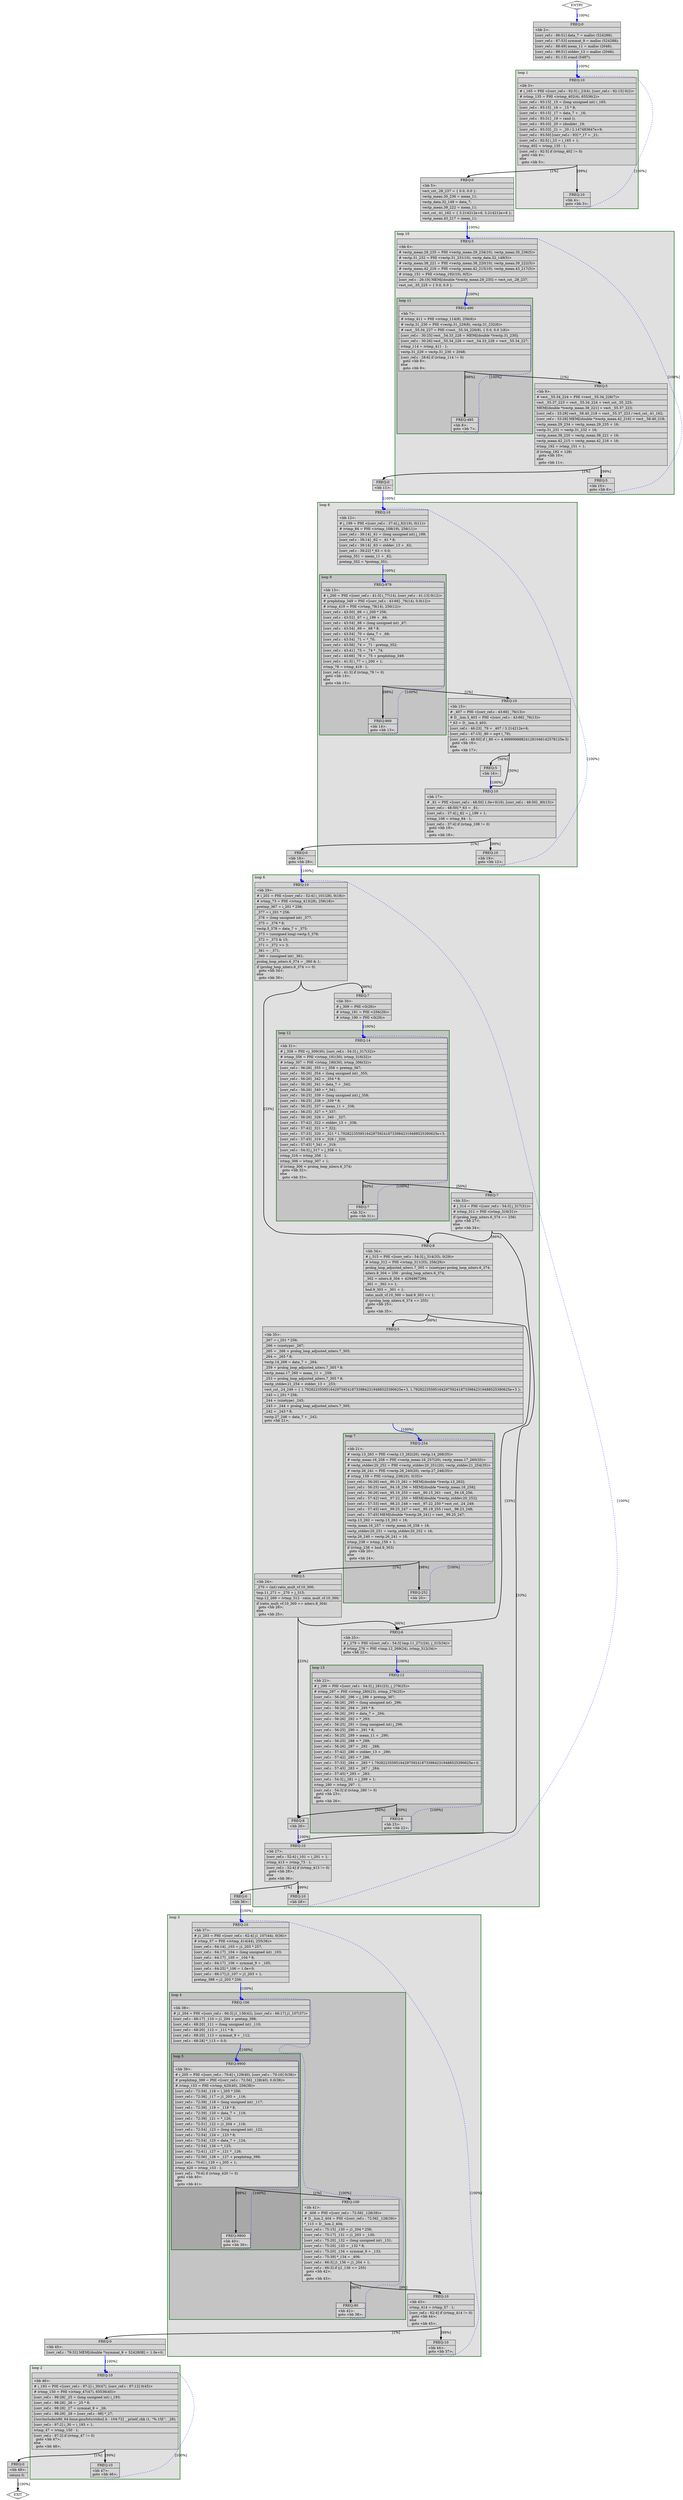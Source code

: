 digraph "./corr_ref.ltrans0.116t.pcom" {
overlap=false;
subgraph "main" {
	color="black";
	label="main";
	subgraph cluster_0_2 {
	style="filled";
	color="darkgreen";
	fillcolor="grey88";
	label="loop 2";
	labeljust=l;
	penwidth=2;
	fn_0_basic_block_46 [shape=record,style=filled,fillcolor=lightgrey,label="{ FREQ:10 |\<bb\ 46\>:\l\
|#\ i_193\ =\ PHI\ \<[corr_ref.c\ :\ 97:2]\ i_30(47),\ [corr_ref.c\ :\ 97:12]\ 0(45)\>\l\
|#\ ivtmp_150\ =\ PHI\ \<ivtmp_47(47),\ 65536(45)\>\l\
|[corr_ref.c\ :\ 98:28]\ _25\ =\ (long\ unsigned\ int)\ i_193;\l\
|[corr_ref.c\ :\ 98:28]\ _26\ =\ _25\ *\ 8;\l\
|[corr_ref.c\ :\ 98:28]\ _27\ =\ symmat_9\ +\ _26;\l\
|[corr_ref.c\ :\ 98:29]\ _28\ =\ [corr_ref.c\ :\ 98]\ *_27;\l\
|[/usr/include/x86_64-linux-gnu/bits/stdio2.h\ :\ 104:72]\ __printf_chk\ (1,\ \"%.15f,\",\ _28);\l\
|[corr_ref.c\ :\ 97:2]\ i_30\ =\ i_193\ +\ 1;\l\
|ivtmp_47\ =\ ivtmp_150\ -\ 1;\l\
|[corr_ref.c\ :\ 97:2]\ if\ (ivtmp_47\ !=\ 0)\l\
\ \ goto\ \<bb\ 47\>;\l\
else\l\
\ \ goto\ \<bb\ 48\>;\l\
}"];

	fn_0_basic_block_47 [shape=record,style=filled,fillcolor=lightgrey,label="{ FREQ:10 |\<bb\ 47\>:\l\
goto\ \<bb\ 46\>;\l\
}"];

	}
	subgraph cluster_0_3 {
	style="filled";
	color="darkgreen";
	fillcolor="grey88";
	label="loop 3";
	labeljust=l;
	penwidth=2;
	subgraph cluster_0_4 {
	style="filled";
	color="darkgreen";
	fillcolor="grey77";
	label="loop 4";
	labeljust=l;
	penwidth=2;
	subgraph cluster_0_5 {
	style="filled";
	color="darkgreen";
	fillcolor="grey66";
	label="loop 5";
	labeljust=l;
	penwidth=2;
	fn_0_basic_block_39 [shape=record,style=filled,fillcolor=lightgrey,label="{ FREQ:9900 |\<bb\ 39\>:\l\
|#\ i_205\ =\ PHI\ \<[corr_ref.c\ :\ 70:6]\ i_129(40),\ [corr_ref.c\ :\ 70:16]\ 0(38)\>\l\
|#\ prephitmp_399\ =\ PHI\ \<[corr_ref.c\ :\ 72:56]\ _128(40),\ 0.0(38)\>\l\
|#\ ivtmp_153\ =\ PHI\ \<ivtmp_420(40),\ 256(38)\>\l\
|[corr_ref.c\ :\ 72:34]\ _116\ =\ i_205\ *\ 256;\l\
|[corr_ref.c\ :\ 72:36]\ _117\ =\ j1_203\ +\ _116;\l\
|[corr_ref.c\ :\ 72:39]\ _118\ =\ (long\ unsigned\ int)\ _117;\l\
|[corr_ref.c\ :\ 72:39]\ _119\ =\ _118\ *\ 8;\l\
|[corr_ref.c\ :\ 72:39]\ _120\ =\ data_7\ +\ _119;\l\
|[corr_ref.c\ :\ 72:39]\ _121\ =\ *_120;\l\
|[corr_ref.c\ :\ 72:51]\ _122\ =\ j1_204\ +\ _116;\l\
|[corr_ref.c\ :\ 72:54]\ _123\ =\ (long\ unsigned\ int)\ _122;\l\
|[corr_ref.c\ :\ 72:54]\ _124\ =\ _123\ *\ 8;\l\
|[corr_ref.c\ :\ 72:54]\ _125\ =\ data_7\ +\ _124;\l\
|[corr_ref.c\ :\ 72:54]\ _126\ =\ *_125;\l\
|[corr_ref.c\ :\ 72:41]\ _127\ =\ _121\ *\ _126;\l\
|[corr_ref.c\ :\ 72:56]\ _128\ =\ _127\ +\ prephitmp_399;\l\
|[corr_ref.c\ :\ 70:6]\ i_129\ =\ i_205\ +\ 1;\l\
|ivtmp_420\ =\ ivtmp_153\ -\ 1;\l\
|[corr_ref.c\ :\ 70:6]\ if\ (ivtmp_420\ !=\ 0)\l\
\ \ goto\ \<bb\ 40\>;\l\
else\l\
\ \ goto\ \<bb\ 41\>;\l\
}"];

	fn_0_basic_block_40 [shape=record,style=filled,fillcolor=lightgrey,label="{ FREQ:9800 |\<bb\ 40\>:\l\
goto\ \<bb\ 39\>;\l\
}"];

	}
	fn_0_basic_block_38 [shape=record,style=filled,fillcolor=lightgrey,label="{ FREQ:100 |\<bb\ 38\>:\l\
|#\ j1_204\ =\ PHI\ \<[corr_ref.c\ :\ 66:3]\ j1_136(42),\ [corr_ref.c\ :\ 66:17]\ j1_107(37)\>\l\
|[corr_ref.c\ :\ 68:17]\ _110\ =\ j1_204\ +\ pretmp_398;\l\
|[corr_ref.c\ :\ 68:20]\ _111\ =\ (long\ unsigned\ int)\ _110;\l\
|[corr_ref.c\ :\ 68:20]\ _112\ =\ _111\ *\ 8;\l\
|[corr_ref.c\ :\ 68:20]\ _113\ =\ symmat_9\ +\ _112;\l\
|[corr_ref.c\ :\ 68:28]\ *_113\ =\ 0.0;\l\
}"];

	fn_0_basic_block_41 [shape=record,style=filled,fillcolor=lightgrey,label="{ FREQ:100 |\<bb\ 41\>:\l\
|#\ _406\ =\ PHI\ \<[corr_ref.c\ :\ 72:56]\ _128(39)\>\l\
|#\ D__lsm.2_404\ =\ PHI\ \<[corr_ref.c\ :\ 72:56]\ _128(39)\>\l\
|*_113\ =\ D__lsm.2_404;\l\
|[corr_ref.c\ :\ 75:15]\ _130\ =\ j1_204\ *\ 256;\l\
|[corr_ref.c\ :\ 75:17]\ _131\ =\ j1_203\ +\ _130;\l\
|[corr_ref.c\ :\ 75:20]\ _132\ =\ (long\ unsigned\ int)\ _131;\l\
|[corr_ref.c\ :\ 75:20]\ _133\ =\ _132\ *\ 8;\l\
|[corr_ref.c\ :\ 75:20]\ _134\ =\ symmat_9\ +\ _133;\l\
|[corr_ref.c\ :\ 75:39]\ *_134\ =\ _406;\l\
|[corr_ref.c\ :\ 66:3]\ j1_136\ =\ j1_204\ +\ 1;\l\
|[corr_ref.c\ :\ 66:3]\ if\ (j1_136\ \<=\ 255)\l\
\ \ goto\ \<bb\ 42\>;\l\
else\l\
\ \ goto\ \<bb\ 43\>;\l\
}"];

	fn_0_basic_block_42 [shape=record,style=filled,fillcolor=lightgrey,label="{ FREQ:90 |\<bb\ 42\>:\l\
goto\ \<bb\ 38\>;\l\
}"];

	}
	fn_0_basic_block_37 [shape=record,style=filled,fillcolor=lightgrey,label="{ FREQ:10 |\<bb\ 37\>:\l\
|#\ j1_203\ =\ PHI\ \<[corr_ref.c\ :\ 62:4]\ j1_107(44),\ 0(36)\>\l\
|#\ ivtmp_57\ =\ PHI\ \<ivtmp_414(44),\ 255(36)\>\l\
|[corr_ref.c\ :\ 64:14]\ _103\ =\ j1_203\ *\ 257;\l\
|[corr_ref.c\ :\ 64:17]\ _104\ =\ (long\ unsigned\ int)\ _103;\l\
|[corr_ref.c\ :\ 64:17]\ _105\ =\ _104\ *\ 8;\l\
|[corr_ref.c\ :\ 64:17]\ _106\ =\ symmat_9\ +\ _105;\l\
|[corr_ref.c\ :\ 64:25]\ *_106\ =\ 1.0e+0;\l\
|[corr_ref.c\ :\ 66:17]\ j1_107\ =\ j1_203\ +\ 1;\l\
|pretmp_398\ =\ j1_203\ *\ 256;\l\
}"];

	fn_0_basic_block_43 [shape=record,style=filled,fillcolor=lightgrey,label="{ FREQ:10 |\<bb\ 43\>:\l\
|ivtmp_414\ =\ ivtmp_57\ -\ 1;\l\
|[corr_ref.c\ :\ 62:4]\ if\ (ivtmp_414\ !=\ 0)\l\
\ \ goto\ \<bb\ 44\>;\l\
else\l\
\ \ goto\ \<bb\ 45\>;\l\
}"];

	fn_0_basic_block_44 [shape=record,style=filled,fillcolor=lightgrey,label="{ FREQ:10 |\<bb\ 44\>:\l\
goto\ \<bb\ 37\>;\l\
}"];

	}
	subgraph cluster_0_6 {
	style="filled";
	color="darkgreen";
	fillcolor="grey88";
	label="loop 6";
	labeljust=l;
	penwidth=2;
	subgraph cluster_0_13 {
	style="filled";
	color="darkgreen";
	fillcolor="grey77";
	label="loop 13";
	labeljust=l;
	penwidth=2;
	fn_0_basic_block_22 [shape=record,style=filled,fillcolor=lightgrey,label="{ FREQ:12 |\<bb\ 22\>:\l\
|#\ j_299\ =\ PHI\ \<[corr_ref.c\ :\ 54:3]\ j_281(23),\ j_279(25)\>\l\
|#\ ivtmp_297\ =\ PHI\ \<ivtmp_280(23),\ ivtmp_276(25)\>\l\
|[corr_ref.c\ :\ 56:26]\ _296\ =\ j_299\ +\ pretmp_367;\l\
|[corr_ref.c\ :\ 56:26]\ _295\ =\ (long\ unsigned\ int)\ _296;\l\
|[corr_ref.c\ :\ 56:26]\ _294\ =\ _295\ *\ 8;\l\
|[corr_ref.c\ :\ 56:26]\ _293\ =\ data_7\ +\ _294;\l\
|[corr_ref.c\ :\ 56:26]\ _292\ =\ *_293;\l\
|[corr_ref.c\ :\ 56:25]\ _291\ =\ (long\ unsigned\ int)\ j_299;\l\
|[corr_ref.c\ :\ 56:25]\ _290\ =\ _291\ *\ 8;\l\
|[corr_ref.c\ :\ 56:25]\ _289\ =\ mean_11\ +\ _290;\l\
|[corr_ref.c\ :\ 56:25]\ _288\ =\ *_289;\l\
|[corr_ref.c\ :\ 56:26]\ _287\ =\ _292\ -\ _288;\l\
|[corr_ref.c\ :\ 57:42]\ _286\ =\ stddev_13\ +\ _290;\l\
|[corr_ref.c\ :\ 57:42]\ _285\ =\ *_286;\l\
|[corr_ref.c\ :\ 57:33]\ _284\ =\ _285\ *\ 1.792822355951642975924187339842319488525390625e+3;\l\
|[corr_ref.c\ :\ 57:45]\ _283\ =\ _287\ /\ _284;\l\
|[corr_ref.c\ :\ 57:45]\ *_293\ =\ _283;\l\
|[corr_ref.c\ :\ 54:3]\ j_281\ =\ j_299\ +\ 1;\l\
|ivtmp_280\ =\ ivtmp_297\ -\ 1;\l\
|[corr_ref.c\ :\ 54:3]\ if\ (ivtmp_280\ !=\ 0)\l\
\ \ goto\ \<bb\ 23\>;\l\
else\l\
\ \ goto\ \<bb\ 26\>;\l\
}"];

	fn_0_basic_block_23 [shape=record,style=filled,fillcolor=lightgrey,label="{ FREQ:6 |\<bb\ 23\>:\l\
goto\ \<bb\ 22\>;\l\
}"];

	}
	subgraph cluster_0_7 {
	style="filled";
	color="darkgreen";
	fillcolor="grey77";
	label="loop 7";
	labeljust=l;
	penwidth=2;
	fn_0_basic_block_21 [shape=record,style=filled,fillcolor=lightgrey,label="{ FREQ:254 |\<bb\ 21\>:\l\
|#\ vectp.13_263\ =\ PHI\ \<vectp.13_262(20),\ vectp.14_268(35)\>\l\
|#\ vectp_mean.16_258\ =\ PHI\ \<vectp_mean.16_257(20),\ vectp_mean.17_260(35)\>\l\
|#\ vectp_stddev.20_252\ =\ PHI\ \<vectp_stddev.20_251(20),\ vectp_stddev.21_254(35)\>\l\
|#\ vectp.26_241\ =\ PHI\ \<vectp.26_240(20),\ vectp.27_246(35)\>\l\
|#\ ivtmp_159\ =\ PHI\ \<ivtmp_238(20),\ 0(35)\>\l\
|[corr_ref.c\ :\ 56:26]\ vect__90.15_261\ =\ MEM[(double\ *)vectp.13_263];\l\
|[corr_ref.c\ :\ 56:25]\ vect__94.18_256\ =\ MEM[(double\ *)vectp_mean.16_258];\l\
|[corr_ref.c\ :\ 56:26]\ vect__95.19_255\ =\ vect__90.15_261\ -\ vect__94.18_256;\l\
|[corr_ref.c\ :\ 57:42]\ vect__97.22_250\ =\ MEM[(double\ *)vectp_stddev.20_252];\l\
|[corr_ref.c\ :\ 57:33]\ vect__98.23_248\ =\ vect__97.22_250\ *\ vect_cst_.24_249;\l\
|[corr_ref.c\ :\ 57:45]\ vect__99.25_247\ =\ vect__95.19_255\ /\ vect__98.23_248;\l\
|[corr_ref.c\ :\ 57:45]\ MEM[(double\ *)vectp.26_241]\ =\ vect__99.25_247;\l\
|vectp.13_262\ =\ vectp.13_263\ +\ 16;\l\
|vectp_mean.16_257\ =\ vectp_mean.16_258\ +\ 16;\l\
|vectp_stddev.20_251\ =\ vectp_stddev.20_252\ +\ 16;\l\
|vectp.26_240\ =\ vectp.26_241\ +\ 16;\l\
|ivtmp_238\ =\ ivtmp_159\ +\ 1;\l\
|if\ (ivtmp_238\ \<\ bnd.9_303)\l\
\ \ goto\ \<bb\ 20\>;\l\
else\l\
\ \ goto\ \<bb\ 24\>;\l\
}"];

	fn_0_basic_block_20 [shape=record,style=filled,fillcolor=lightgrey,label="{ FREQ:252 |\<bb\ 20\>:\l\
}"];

	}
	subgraph cluster_0_12 {
	style="filled";
	color="darkgreen";
	fillcolor="grey77";
	label="loop 12";
	labeljust=l;
	penwidth=2;
	fn_0_basic_block_31 [shape=record,style=filled,fillcolor=lightgrey,label="{ FREQ:14 |\<bb\ 31\>:\l\
|#\ j_358\ =\ PHI\ \<j_309(30),\ [corr_ref.c\ :\ 54:3]\ j_317(32)\>\l\
|#\ ivtmp_356\ =\ PHI\ \<ivtmp_191(30),\ ivtmp_316(32)\>\l\
|#\ ivtmp_307\ =\ PHI\ \<ivtmp_190(30),\ ivtmp_306(32)\>\l\
|[corr_ref.c\ :\ 56:26]\ _355\ =\ j_358\ +\ pretmp_367;\l\
|[corr_ref.c\ :\ 56:26]\ _354\ =\ (long\ unsigned\ int)\ _355;\l\
|[corr_ref.c\ :\ 56:26]\ _342\ =\ _354\ *\ 8;\l\
|[corr_ref.c\ :\ 56:26]\ _341\ =\ data_7\ +\ _342;\l\
|[corr_ref.c\ :\ 56:26]\ _340\ =\ *_341;\l\
|[corr_ref.c\ :\ 56:25]\ _339\ =\ (long\ unsigned\ int)\ j_358;\l\
|[corr_ref.c\ :\ 56:25]\ _338\ =\ _339\ *\ 8;\l\
|[corr_ref.c\ :\ 56:25]\ _337\ =\ mean_11\ +\ _338;\l\
|[corr_ref.c\ :\ 56:25]\ _327\ =\ *_337;\l\
|[corr_ref.c\ :\ 56:26]\ _326\ =\ _340\ -\ _327;\l\
|[corr_ref.c\ :\ 57:42]\ _322\ =\ stddev_13\ +\ _338;\l\
|[corr_ref.c\ :\ 57:42]\ _321\ =\ *_322;\l\
|[corr_ref.c\ :\ 57:33]\ _320\ =\ _321\ *\ 1.792822355951642975924187339842319488525390625e+3;\l\
|[corr_ref.c\ :\ 57:45]\ _319\ =\ _326\ /\ _320;\l\
|[corr_ref.c\ :\ 57:45]\ *_341\ =\ _319;\l\
|[corr_ref.c\ :\ 54:3]\ j_317\ =\ j_358\ +\ 1;\l\
|ivtmp_316\ =\ ivtmp_356\ -\ 1;\l\
|ivtmp_306\ =\ ivtmp_307\ +\ 1;\l\
|if\ (ivtmp_306\ \<\ prolog_loop_niters.6_374)\l\
\ \ goto\ \<bb\ 32\>;\l\
else\l\
\ \ goto\ \<bb\ 33\>;\l\
}"];

	fn_0_basic_block_32 [shape=record,style=filled,fillcolor=lightgrey,label="{ FREQ:7 |\<bb\ 32\>:\l\
goto\ \<bb\ 31\>;\l\
}"];

	}
	fn_0_basic_block_29 [shape=record,style=filled,fillcolor=lightgrey,label="{ FREQ:10 |\<bb\ 29\>:\l\
|#\ i_201\ =\ PHI\ \<[corr_ref.c\ :\ 52:4]\ i_101(28),\ 0(18)\>\l\
|#\ ivtmp_73\ =\ PHI\ \<ivtmp_413(28),\ 256(18)\>\l\
|pretmp_367\ =\ i_201\ *\ 256;\l\
|_377\ =\ i_201\ *\ 256;\l\
|_376\ =\ (long\ unsigned\ int)\ _377;\l\
|_375\ =\ _376\ *\ 8;\l\
|vectp.5_378\ =\ data_7\ +\ _375;\l\
|_373\ =\ (unsigned\ long)\ vectp.5_378;\l\
|_372\ =\ _373\ &\ 15;\l\
|_371\ =\ _372\ \>\>\ 3;\l\
|_361\ =\ -_371;\l\
|_360\ =\ (unsigned\ int)\ _361;\l\
|prolog_loop_niters.6_374\ =\ _360\ &\ 1;\l\
|if\ (prolog_loop_niters.6_374\ ==\ 0)\l\
\ \ goto\ \<bb\ 34\>;\l\
else\l\
\ \ goto\ \<bb\ 30\>;\l\
}"];

	fn_0_basic_block_30 [shape=record,style=filled,fillcolor=lightgrey,label="{ FREQ:7 |\<bb\ 30\>:\l\
|#\ j_309\ =\ PHI\ \<0(29)\>\l\
|#\ ivtmp_191\ =\ PHI\ \<256(29)\>\l\
|#\ ivtmp_190\ =\ PHI\ \<0(29)\>\l\
}"];

	fn_0_basic_block_34 [shape=record,style=filled,fillcolor=lightgrey,label="{ FREQ:8 |\<bb\ 34\>:\l\
|#\ j_315\ =\ PHI\ \<[corr_ref.c\ :\ 54:3]\ j_314(33),\ 0(29)\>\l\
|#\ ivtmp_312\ =\ PHI\ \<ivtmp_311(33),\ 256(29)\>\l\
|prolog_loop_adjusted_niters.7_305\ =\ (sizetype)\ prolog_loop_niters.6_374;\l\
|niters.8_304\ =\ 256\ -\ prolog_loop_niters.6_374;\l\
|_302\ =\ niters.8_304\ +\ 4294967294;\l\
|_301\ =\ _302\ \>\>\ 1;\l\
|bnd.9_303\ =\ _301\ +\ 1;\l\
|ratio_mult_vf.10_300\ =\ bnd.9_303\ \<\<\ 1;\l\
|if\ (prolog_loop_niters.6_374\ ==\ 255)\l\
\ \ goto\ \<bb\ 25\>;\l\
else\l\
\ \ goto\ \<bb\ 35\>;\l\
}"];

	fn_0_basic_block_35 [shape=record,style=filled,fillcolor=lightgrey,label="{ FREQ:5 |\<bb\ 35\>:\l\
|_267\ =\ i_201\ *\ 256;\l\
|_266\ =\ (sizetype)\ _267;\l\
|_265\ =\ _266\ +\ prolog_loop_adjusted_niters.7_305;\l\
|_264\ =\ _265\ *\ 8;\l\
|vectp.14_268\ =\ data_7\ +\ _264;\l\
|_259\ =\ prolog_loop_adjusted_niters.7_305\ *\ 8;\l\
|vectp_mean.17_260\ =\ mean_11\ +\ _259;\l\
|_253\ =\ prolog_loop_adjusted_niters.7_305\ *\ 8;\l\
|vectp_stddev.21_254\ =\ stddev_13\ +\ _253;\l\
|vect_cst_.24_249\ =\ \{\ 1.792822355951642975924187339842319488525390625e+3,\ 1.792822355951642975924187339842319488525390625e+3\ \};\l\
|_245\ =\ i_201\ *\ 256;\l\
|_244\ =\ (sizetype)\ _245;\l\
|_243\ =\ _244\ +\ prolog_loop_adjusted_niters.7_305;\l\
|_242\ =\ _243\ *\ 8;\l\
|vectp.27_246\ =\ data_7\ +\ _242;\l\
goto\ \<bb\ 21\>;\l\
}"];

	fn_0_basic_block_25 [shape=record,style=filled,fillcolor=lightgrey,label="{ FREQ:6 |\<bb\ 25\>:\l\
|#\ j_279\ =\ PHI\ \<[corr_ref.c\ :\ 54:3]\ tmp.11_271(24),\ j_315(34)\>\l\
|#\ ivtmp_276\ =\ PHI\ \<tmp.12_269(24),\ ivtmp_312(34)\>\l\
goto\ \<bb\ 22\>;\l\
}"];

	fn_0_basic_block_33 [shape=record,style=filled,fillcolor=lightgrey,label="{ FREQ:7 |\<bb\ 33\>:\l\
|#\ j_314\ =\ PHI\ \<[corr_ref.c\ :\ 54:3]\ j_317(31)\>\l\
|#\ ivtmp_311\ =\ PHI\ \<ivtmp_316(31)\>\l\
|if\ (prolog_loop_niters.6_374\ ==\ 256)\l\
\ \ goto\ \<bb\ 27\>;\l\
else\l\
\ \ goto\ \<bb\ 34\>;\l\
}"];

	fn_0_basic_block_27 [shape=record,style=filled,fillcolor=lightgrey,label="{ FREQ:10 |\<bb\ 27\>:\l\
|[corr_ref.c\ :\ 52:4]\ i_101\ =\ i_201\ +\ 1;\l\
|ivtmp_413\ =\ ivtmp_73\ -\ 1;\l\
|[corr_ref.c\ :\ 52:4]\ if\ (ivtmp_413\ !=\ 0)\l\
\ \ goto\ \<bb\ 28\>;\l\
else\l\
\ \ goto\ \<bb\ 36\>;\l\
}"];

	fn_0_basic_block_24 [shape=record,style=filled,fillcolor=lightgrey,label="{ FREQ:5 |\<bb\ 24\>:\l\
|_270\ =\ (int)\ ratio_mult_vf.10_300;\l\
|tmp.11_271\ =\ _270\ +\ j_315;\l\
|tmp.12_269\ =\ ivtmp_312\ -\ ratio_mult_vf.10_300;\l\
|if\ (ratio_mult_vf.10_300\ ==\ niters.8_304)\l\
\ \ goto\ \<bb\ 26\>;\l\
else\l\
\ \ goto\ \<bb\ 25\>;\l\
}"];

	fn_0_basic_block_26 [shape=record,style=filled,fillcolor=lightgrey,label="{ FREQ:8 |\<bb\ 26\>:\l\
}"];

	fn_0_basic_block_28 [shape=record,style=filled,fillcolor=lightgrey,label="{ FREQ:10 |\<bb\ 28\>:\l\
}"];

	}
	subgraph cluster_0_8 {
	style="filled";
	color="darkgreen";
	fillcolor="grey88";
	label="loop 8";
	labeljust=l;
	penwidth=2;
	subgraph cluster_0_9 {
	style="filled";
	color="darkgreen";
	fillcolor="grey77";
	label="loop 9";
	labeljust=l;
	penwidth=2;
	fn_0_basic_block_13 [shape=record,style=filled,fillcolor=lightgrey,label="{ FREQ:979 |\<bb\ 13\>:\l\
|#\ i_200\ =\ PHI\ \<[corr_ref.c\ :\ 41:3]\ i_77(14),\ [corr_ref.c\ :\ 41:13]\ 0(12)\>\l\
|#\ prephitmp_349\ =\ PHI\ \<[corr_ref.c\ :\ 43:66]\ _76(14),\ 0.0(12)\>\l\
|#\ ivtmp_419\ =\ PHI\ \<ivtmp_78(14),\ 256(12)\>\l\
|[corr_ref.c\ :\ 43:50]\ _66\ =\ i_200\ *\ 256;\l\
|[corr_ref.c\ :\ 43:52]\ _67\ =\ j_199\ +\ _66;\l\
|[corr_ref.c\ :\ 43:54]\ _68\ =\ (long\ unsigned\ int)\ _67;\l\
|[corr_ref.c\ :\ 43:54]\ _69\ =\ _68\ *\ 8;\l\
|[corr_ref.c\ :\ 43:54]\ _70\ =\ data_7\ +\ _69;\l\
|[corr_ref.c\ :\ 43:54]\ _71\ =\ *_70;\l\
|[corr_ref.c\ :\ 43:56]\ _74\ =\ _71\ -\ pretmp_352;\l\
|[corr_ref.c\ :\ 43:41]\ _75\ =\ _74\ *\ _74;\l\
|[corr_ref.c\ :\ 43:66]\ _76\ =\ _75\ +\ prephitmp_349;\l\
|[corr_ref.c\ :\ 41:3]\ i_77\ =\ i_200\ +\ 1;\l\
|ivtmp_78\ =\ ivtmp_419\ -\ 1;\l\
|[corr_ref.c\ :\ 41:3]\ if\ (ivtmp_78\ !=\ 0)\l\
\ \ goto\ \<bb\ 14\>;\l\
else\l\
\ \ goto\ \<bb\ 15\>;\l\
}"];

	fn_0_basic_block_14 [shape=record,style=filled,fillcolor=lightgrey,label="{ FREQ:969 |\<bb\ 14\>:\l\
goto\ \<bb\ 13\>;\l\
}"];

	}
	fn_0_basic_block_12 [shape=record,style=filled,fillcolor=lightgrey,label="{ FREQ:10 |\<bb\ 12\>:\l\
|#\ j_199\ =\ PHI\ \<[corr_ref.c\ :\ 37:4]\ j_82(19),\ 0(11)\>\l\
|#\ ivtmp_84\ =\ PHI\ \<ivtmp_108(19),\ 256(11)\>\l\
|[corr_ref.c\ :\ 39:14]\ _61\ =\ (long\ unsigned\ int)\ j_199;\l\
|[corr_ref.c\ :\ 39:14]\ _62\ =\ _61\ *\ 8;\l\
|[corr_ref.c\ :\ 39:14]\ _63\ =\ stddev_13\ +\ _62;\l\
|[corr_ref.c\ :\ 39:22]\ *_63\ =\ 0.0;\l\
|pretmp_351\ =\ mean_11\ +\ _62;\l\
|pretmp_352\ =\ *pretmp_351;\l\
}"];

	fn_0_basic_block_15 [shape=record,style=filled,fillcolor=lightgrey,label="{ FREQ:10 |\<bb\ 15\>:\l\
|#\ _407\ =\ PHI\ \<[corr_ref.c\ :\ 43:66]\ _76(13)\>\l\
|#\ D__lsm.3_403\ =\ PHI\ \<[corr_ref.c\ :\ 43:66]\ _76(13)\>\l\
|*_63\ =\ D__lsm.3_403;\l\
|[corr_ref.c\ :\ 46:23]\ _79\ =\ _407\ /\ 3.214212e+6;\l\
|[corr_ref.c\ :\ 47:15]\ _80\ =\ sqrt\ (_79);\l\
|[corr_ref.c\ :\ 48:50]\ if\ (_80\ \<=\ 4.999999888241291046142578125e-3)\l\
\ \ goto\ \<bb\ 16\>;\l\
else\l\
\ \ goto\ \<bb\ 17\>;\l\
}"];

	fn_0_basic_block_16 [shape=record,style=filled,fillcolor=lightgrey,label="{ FREQ:5 |\<bb\ 16\>:\l\
}"];

	fn_0_basic_block_17 [shape=record,style=filled,fillcolor=lightgrey,label="{ FREQ:10 |\<bb\ 17\>:\l\
|#\ _81\ =\ PHI\ \<[corr_ref.c\ :\ 48:50]\ 1.0e+0(16),\ [corr_ref.c\ :\ 48:50]\ _80(15)\>\l\
|[corr_ref.c\ :\ 48:50]\ *_63\ =\ _81;\l\
|[corr_ref.c\ :\ 37:4]\ j_82\ =\ j_199\ +\ 1;\l\
|ivtmp_108\ =\ ivtmp_84\ -\ 1;\l\
|[corr_ref.c\ :\ 37:4]\ if\ (ivtmp_108\ !=\ 0)\l\
\ \ goto\ \<bb\ 19\>;\l\
else\l\
\ \ goto\ \<bb\ 18\>;\l\
}"];

	fn_0_basic_block_19 [shape=record,style=filled,fillcolor=lightgrey,label="{ FREQ:10 |\<bb\ 19\>:\l\
goto\ \<bb\ 12\>;\l\
}"];

	}
	subgraph cluster_0_10 {
	style="filled";
	color="darkgreen";
	fillcolor="grey88";
	label="loop 10";
	labeljust=l;
	penwidth=2;
	subgraph cluster_0_11 {
	style="filled";
	color="darkgreen";
	fillcolor="grey77";
	label="loop 11";
	labeljust=l;
	penwidth=2;
	fn_0_basic_block_7 [shape=record,style=filled,fillcolor=lightgrey,label="{ FREQ:490 |\<bb\ 7\>:\l\
|#\ ivtmp_411\ =\ PHI\ \<ivtmp_114(8),\ 256(6)\>\l\
|#\ vectp.31_230\ =\ PHI\ \<vectp.31_229(8),\ vectp.31_232(6)\>\l\
|#\ vect__55.34_227\ =\ PHI\ \<vect__55.34_226(8),\ \{\ 0.0,\ 0.0\ \}(6)\>\l\
|[corr_ref.c\ :\ 30:25]\ vect__54.33_228\ =\ MEM[(double\ *)vectp.31_230];\l\
|[corr_ref.c\ :\ 30:26]\ vect__55.34_226\ =\ vect__54.33_228\ +\ vect__55.34_227;\l\
|ivtmp_114\ =\ ivtmp_411\ -\ 1;\l\
|vectp.31_229\ =\ vectp.31_230\ +\ 2048;\l\
|[corr_ref.c\ :\ 28:6]\ if\ (ivtmp_114\ !=\ 0)\l\
\ \ goto\ \<bb\ 8\>;\l\
else\l\
\ \ goto\ \<bb\ 9\>;\l\
}"];

	fn_0_basic_block_8 [shape=record,style=filled,fillcolor=lightgrey,label="{ FREQ:485 |\<bb\ 8\>:\l\
goto\ \<bb\ 7\>;\l\
}"];

	}
	fn_0_basic_block_6 [shape=record,style=filled,fillcolor=lightgrey,label="{ FREQ:5 |\<bb\ 6\>:\l\
|#\ vectp_mean.29_235\ =\ PHI\ \<vectp_mean.29_234(10),\ vectp_mean.30_236(5)\>\l\
|#\ vectp.31_232\ =\ PHI\ \<vectp.31_231(10),\ vectp_data.32_149(5)\>\l\
|#\ vectp_mean.38_221\ =\ PHI\ \<vectp_mean.38_220(10),\ vectp_mean.39_222(5)\>\l\
|#\ vectp_mean.42_216\ =\ PHI\ \<vectp_mean.42_215(10),\ vectp_mean.43_217(5)\>\l\
|#\ ivtmp_151\ =\ PHI\ \<ivtmp_192(10),\ 0(5)\>\l\
|[corr_ref.c\ :\ 26:19]\ MEM[(double\ *)vectp_mean.29_235]\ =\ vect_cst_.28_237;\l\
|vect_cst_.35_225\ =\ \{\ 0.0,\ 0.0\ \};\l\
}"];

	fn_0_basic_block_9 [shape=record,style=filled,fillcolor=lightgrey,label="{ FREQ:5 |\<bb\ 9\>:\l\
|#\ vect__55.34_224\ =\ PHI\ \<vect__55.34_226(7)\>\l\
|vect__55.37_223\ =\ vect__55.34_224\ +\ vect_cst_.35_225;\l\
|MEM[(double\ *)vectp_mean.38_221]\ =\ vect__55.37_223;\l\
|[corr_ref.c\ :\ 33:28]\ vect__58.40_218\ =\ vect__55.37_223\ /\ vect_cst_.41_162;\l\
|[corr_ref.c\ :\ 33:28]\ MEM[(double\ *)vectp_mean.42_216]\ =\ vect__58.40_218;\l\
|vectp_mean.29_234\ =\ vectp_mean.29_235\ +\ 16;\l\
|vectp.31_231\ =\ vectp.31_232\ +\ 16;\l\
|vectp_mean.38_220\ =\ vectp_mean.38_221\ +\ 16;\l\
|vectp_mean.42_215\ =\ vectp_mean.42_216\ +\ 16;\l\
|ivtmp_192\ =\ ivtmp_151\ +\ 1;\l\
|if\ (ivtmp_192\ \<\ 128)\l\
\ \ goto\ \<bb\ 10\>;\l\
else\l\
\ \ goto\ \<bb\ 11\>;\l\
}"];

	fn_0_basic_block_10 [shape=record,style=filled,fillcolor=lightgrey,label="{ FREQ:5 |\<bb\ 10\>:\l\
goto\ \<bb\ 6\>;\l\
}"];

	}
	subgraph cluster_0_1 {
	style="filled";
	color="darkgreen";
	fillcolor="grey88";
	label="loop 1";
	labeljust=l;
	penwidth=2;
	fn_0_basic_block_3 [shape=record,style=filled,fillcolor=lightgrey,label="{ FREQ:10 |\<bb\ 3\>:\l\
|#\ i_165\ =\ PHI\ \<[corr_ref.c\ :\ 92:5]\ i_23(4),\ [corr_ref.c\ :\ 92:15]\ 0(2)\>\l\
|#\ ivtmp_135\ =\ PHI\ \<ivtmp_402(4),\ 65536(2)\>\l\
|[corr_ref.c\ :\ 93:15]\ _15\ =\ (long\ unsigned\ int)\ i_165;\l\
|[corr_ref.c\ :\ 93:15]\ _16\ =\ _15\ *\ 8;\l\
|[corr_ref.c\ :\ 93:15]\ _17\ =\ data_7\ +\ _16;\l\
|[corr_ref.c\ :\ 93:31]\ _19\ =\ rand\ ();\l\
|[corr_ref.c\ :\ 93:33]\ _20\ =\ (double)\ _19;\l\
|[corr_ref.c\ :\ 93:33]\ _21\ =\ _20\ /\ 2.147483647e+9;\l\
|[corr_ref.c\ :\ 93:50]\ [corr_ref.c\ :\ 93]\ *_17\ =\ _21;\l\
|[corr_ref.c\ :\ 92:5]\ i_23\ =\ i_165\ +\ 1;\l\
|ivtmp_402\ =\ ivtmp_135\ -\ 1;\l\
|[corr_ref.c\ :\ 92:5]\ if\ (ivtmp_402\ !=\ 0)\l\
\ \ goto\ \<bb\ 4\>;\l\
else\l\
\ \ goto\ \<bb\ 5\>;\l\
}"];

	fn_0_basic_block_4 [shape=record,style=filled,fillcolor=lightgrey,label="{ FREQ:10 |\<bb\ 4\>:\l\
goto\ \<bb\ 3\>;\l\
}"];

	}
	fn_0_basic_block_0 [shape=Mdiamond,style=filled,fillcolor=white,label="ENTRY"];

	fn_0_basic_block_1 [shape=Mdiamond,style=filled,fillcolor=white,label="EXIT"];

	fn_0_basic_block_2 [shape=record,style=filled,fillcolor=lightgrey,label="{ FREQ:0 |\<bb\ 2\>:\l\
|[corr_ref.c\ :\ 86:51]\ data_7\ =\ malloc\ (524288);\l\
|[corr_ref.c\ :\ 87:53]\ symmat_9\ =\ malloc\ (524288);\l\
|[corr_ref.c\ :\ 88:49]\ mean_11\ =\ malloc\ (2048);\l\
|[corr_ref.c\ :\ 89:51]\ stddev_13\ =\ malloc\ (2048);\l\
|[corr_ref.c\ :\ 91:13]\ srand\ (5497);\l\
}"];

	fn_0_basic_block_5 [shape=record,style=filled,fillcolor=lightgrey,label="{ FREQ:0 |\<bb\ 5\>:\l\
|vect_cst_.28_237\ =\ \{\ 0.0,\ 0.0\ \};\l\
|vectp_mean.30_236\ =\ mean_11;\l\
|vectp_data.32_149\ =\ data_7;\l\
|vectp_mean.39_222\ =\ mean_11;\l\
|vect_cst_.41_162\ =\ \{\ 3.214212e+6,\ 3.214212e+6\ \};\l\
|vectp_mean.43_217\ =\ mean_11;\l\
}"];

	fn_0_basic_block_11 [shape=record,style=filled,fillcolor=lightgrey,label="{ FREQ:0 |\<bb\ 11\>:\l\
}"];

	fn_0_basic_block_18 [shape=record,style=filled,fillcolor=lightgrey,label="{ FREQ:0 |\<bb\ 18\>:\l\
goto\ \<bb\ 29\>;\l\
}"];

	fn_0_basic_block_36 [shape=record,style=filled,fillcolor=lightgrey,label="{ FREQ:0 |\<bb\ 36\>:\l\
}"];

	fn_0_basic_block_45 [shape=record,style=filled,fillcolor=lightgrey,label="{ FREQ:0 |\<bb\ 45\>:\l\
|[corr_ref.c\ :\ 79:32]\ MEM[(double\ *)symmat_9\ +\ 524280B]\ =\ 1.0e+0;\l\
}"];

	fn_0_basic_block_48 [shape=record,style=filled,fillcolor=lightgrey,label="{ FREQ:0 |\<bb\ 48\>:\l\
|return\ 0;\l\
}"];

	fn_0_basic_block_0:s -> fn_0_basic_block_2:n [style="solid,bold",color=blue,weight=100,constraint=true, label="[100%]"];
	fn_0_basic_block_2:s -> fn_0_basic_block_3:n [style="solid,bold",color=blue,weight=100,constraint=true, label="[100%]"];
	fn_0_basic_block_3:s -> fn_0_basic_block_4:n [style="solid,bold",color=black,weight=10,constraint=true, label="[99%]"];
	fn_0_basic_block_3:s -> fn_0_basic_block_5:n [style="solid,bold",color=black,weight=10,constraint=true, label="[1%]"];
	fn_0_basic_block_4:s -> fn_0_basic_block_3:n [style="dotted,bold",color=blue,weight=10,constraint=false, label="[100%]"];
	fn_0_basic_block_5:s -> fn_0_basic_block_6:n [style="solid,bold",color=blue,weight=100,constraint=true, label="[100%]"];
	fn_0_basic_block_6:s -> fn_0_basic_block_7:n [style="solid,bold",color=blue,weight=100,constraint=true, label="[100%]"];
	fn_0_basic_block_7:s -> fn_0_basic_block_8:n [style="solid,bold",color=black,weight=10,constraint=true, label="[98%]"];
	fn_0_basic_block_7:s -> fn_0_basic_block_9:n [style="solid,bold",color=black,weight=10,constraint=true, label="[1%]"];
	fn_0_basic_block_8:s -> fn_0_basic_block_7:n [style="dotted,bold",color=blue,weight=10,constraint=false, label="[100%]"];
	fn_0_basic_block_9:s -> fn_0_basic_block_10:n [style="solid,bold",color=black,weight=10,constraint=true, label="[99%]"];
	fn_0_basic_block_9:s -> fn_0_basic_block_11:n [style="solid,bold",color=black,weight=10,constraint=true, label="[1%]"];
	fn_0_basic_block_10:s -> fn_0_basic_block_6:n [style="dotted,bold",color=blue,weight=10,constraint=false, label="[100%]"];
	fn_0_basic_block_11:s -> fn_0_basic_block_12:n [style="solid,bold",color=blue,weight=100,constraint=true, label="[100%]"];
	fn_0_basic_block_12:s -> fn_0_basic_block_13:n [style="solid,bold",color=blue,weight=100,constraint=true, label="[100%]"];
	fn_0_basic_block_13:s -> fn_0_basic_block_14:n [style="solid,bold",color=black,weight=10,constraint=true, label="[98%]"];
	fn_0_basic_block_13:s -> fn_0_basic_block_15:n [style="solid,bold",color=black,weight=10,constraint=true, label="[1%]"];
	fn_0_basic_block_14:s -> fn_0_basic_block_13:n [style="dotted,bold",color=blue,weight=10,constraint=false, label="[100%]"];
	fn_0_basic_block_15:s -> fn_0_basic_block_16:n [style="solid,bold",color=black,weight=10,constraint=true, label="[50%]"];
	fn_0_basic_block_15:s -> fn_0_basic_block_17:n [style="solid,bold",color=black,weight=10,constraint=true, label="[50%]"];
	fn_0_basic_block_16:s -> fn_0_basic_block_17:n [style="solid,bold",color=blue,weight=100,constraint=true, label="[100%]"];
	fn_0_basic_block_17:s -> fn_0_basic_block_19:n [style="solid,bold",color=black,weight=10,constraint=true, label="[99%]"];
	fn_0_basic_block_17:s -> fn_0_basic_block_18:n [style="solid,bold",color=black,weight=10,constraint=true, label="[1%]"];
	fn_0_basic_block_18:s -> fn_0_basic_block_29:n [style="solid,bold",color=blue,weight=100,constraint=true, label="[100%]"];
	fn_0_basic_block_19:s -> fn_0_basic_block_12:n [style="dotted,bold",color=blue,weight=10,constraint=false, label="[100%]"];
	fn_0_basic_block_20:s -> fn_0_basic_block_21:n [style="dotted,bold",color=blue,weight=10,constraint=false, label="[100%]"];
	fn_0_basic_block_21:s -> fn_0_basic_block_20:n [style="solid,bold",color=black,weight=10,constraint=true, label="[98%]"];
	fn_0_basic_block_21:s -> fn_0_basic_block_24:n [style="solid,bold",color=black,weight=10,constraint=true, label="[1%]"];
	fn_0_basic_block_22:s -> fn_0_basic_block_23:n [style="solid,bold",color=black,weight=10,constraint=true, label="[50%]"];
	fn_0_basic_block_22:s -> fn_0_basic_block_26:n [style="solid,bold",color=black,weight=10,constraint=true, label="[50%]"];
	fn_0_basic_block_23:s -> fn_0_basic_block_22:n [style="dotted,bold",color=blue,weight=10,constraint=false, label="[100%]"];
	fn_0_basic_block_24:s -> fn_0_basic_block_25:n [style="solid,bold",color=black,weight=10,constraint=true, label="[66%]"];
	fn_0_basic_block_24:s -> fn_0_basic_block_26:n [style="solid,bold",color=black,weight=10,constraint=true, label="[33%]"];
	fn_0_basic_block_25:s -> fn_0_basic_block_22:n [style="solid,bold",color=blue,weight=100,constraint=true, label="[100%]"];
	fn_0_basic_block_26:s -> fn_0_basic_block_27:n [style="solid,bold",color=blue,weight=100,constraint=true, label="[100%]"];
	fn_0_basic_block_27:s -> fn_0_basic_block_28:n [style="solid,bold",color=black,weight=10,constraint=true, label="[99%]"];
	fn_0_basic_block_27:s -> fn_0_basic_block_36:n [style="solid,bold",color=black,weight=10,constraint=true, label="[1%]"];
	fn_0_basic_block_28:s -> fn_0_basic_block_29:n [style="dotted,bold",color=blue,weight=10,constraint=false, label="[100%]"];
	fn_0_basic_block_29:s -> fn_0_basic_block_30:n [style="solid,bold",color=black,weight=10,constraint=true, label="[66%]"];
	fn_0_basic_block_29:s -> fn_0_basic_block_34:n [style="solid,bold",color=black,weight=10,constraint=true, label="[33%]"];
	fn_0_basic_block_30:s -> fn_0_basic_block_31:n [style="solid,bold",color=blue,weight=100,constraint=true, label="[100%]"];
	fn_0_basic_block_31:s -> fn_0_basic_block_32:n [style="solid,bold",color=black,weight=10,constraint=true, label="[50%]"];
	fn_0_basic_block_31:s -> fn_0_basic_block_33:n [style="solid,bold",color=black,weight=10,constraint=true, label="[50%]"];
	fn_0_basic_block_32:s -> fn_0_basic_block_31:n [style="dotted,bold",color=blue,weight=10,constraint=false, label="[100%]"];
	fn_0_basic_block_33:s -> fn_0_basic_block_34:n [style="solid,bold",color=black,weight=10,constraint=true, label="[66%]"];
	fn_0_basic_block_33:s -> fn_0_basic_block_27:n [style="solid,bold",color=black,weight=10,constraint=true, label="[33%]"];
	fn_0_basic_block_34:s -> fn_0_basic_block_35:n [style="solid,bold",color=black,weight=10,constraint=true, label="[66%]"];
	fn_0_basic_block_34:s -> fn_0_basic_block_25:n [style="solid,bold",color=black,weight=10,constraint=true, label="[33%]"];
	fn_0_basic_block_35:s -> fn_0_basic_block_21:n [style="solid,bold",color=blue,weight=100,constraint=true, label="[100%]"];
	fn_0_basic_block_36:s -> fn_0_basic_block_37:n [style="solid,bold",color=blue,weight=100,constraint=true, label="[100%]"];
	fn_0_basic_block_37:s -> fn_0_basic_block_38:n [style="solid,bold",color=blue,weight=100,constraint=true, label="[100%]"];
	fn_0_basic_block_38:s -> fn_0_basic_block_39:n [style="solid,bold",color=blue,weight=100,constraint=true, label="[100%]"];
	fn_0_basic_block_39:s -> fn_0_basic_block_40:n [style="solid,bold",color=black,weight=10,constraint=true, label="[98%]"];
	fn_0_basic_block_39:s -> fn_0_basic_block_41:n [style="solid,bold",color=black,weight=10,constraint=true, label="[1%]"];
	fn_0_basic_block_40:s -> fn_0_basic_block_39:n [style="dotted,bold",color=blue,weight=10,constraint=false, label="[100%]"];
	fn_0_basic_block_41:s -> fn_0_basic_block_42:n [style="solid,bold",color=black,weight=10,constraint=true, label="[90%]"];
	fn_0_basic_block_41:s -> fn_0_basic_block_43:n [style="solid,bold",color=black,weight=10,constraint=true, label="[9%]"];
	fn_0_basic_block_42:s -> fn_0_basic_block_38:n [style="dotted,bold",color=blue,weight=10,constraint=false, label="[100%]"];
	fn_0_basic_block_43:s -> fn_0_basic_block_44:n [style="solid,bold",color=black,weight=10,constraint=true, label="[99%]"];
	fn_0_basic_block_43:s -> fn_0_basic_block_45:n [style="solid,bold",color=black,weight=10,constraint=true, label="[1%]"];
	fn_0_basic_block_44:s -> fn_0_basic_block_37:n [style="dotted,bold",color=blue,weight=10,constraint=false, label="[100%]"];
	fn_0_basic_block_45:s -> fn_0_basic_block_46:n [style="solid,bold",color=blue,weight=100,constraint=true, label="[100%]"];
	fn_0_basic_block_46:s -> fn_0_basic_block_47:n [style="solid,bold",color=black,weight=10,constraint=true, label="[99%]"];
	fn_0_basic_block_46:s -> fn_0_basic_block_48:n [style="solid,bold",color=black,weight=10,constraint=true, label="[1%]"];
	fn_0_basic_block_47:s -> fn_0_basic_block_46:n [style="dotted,bold",color=blue,weight=10,constraint=false, label="[100%]"];
	fn_0_basic_block_48:s -> fn_0_basic_block_1:n [style="solid,bold",color=black,weight=10,constraint=true, label="[100%]"];
	fn_0_basic_block_0:s -> fn_0_basic_block_1:n [style="invis",constraint=true];
}
}

